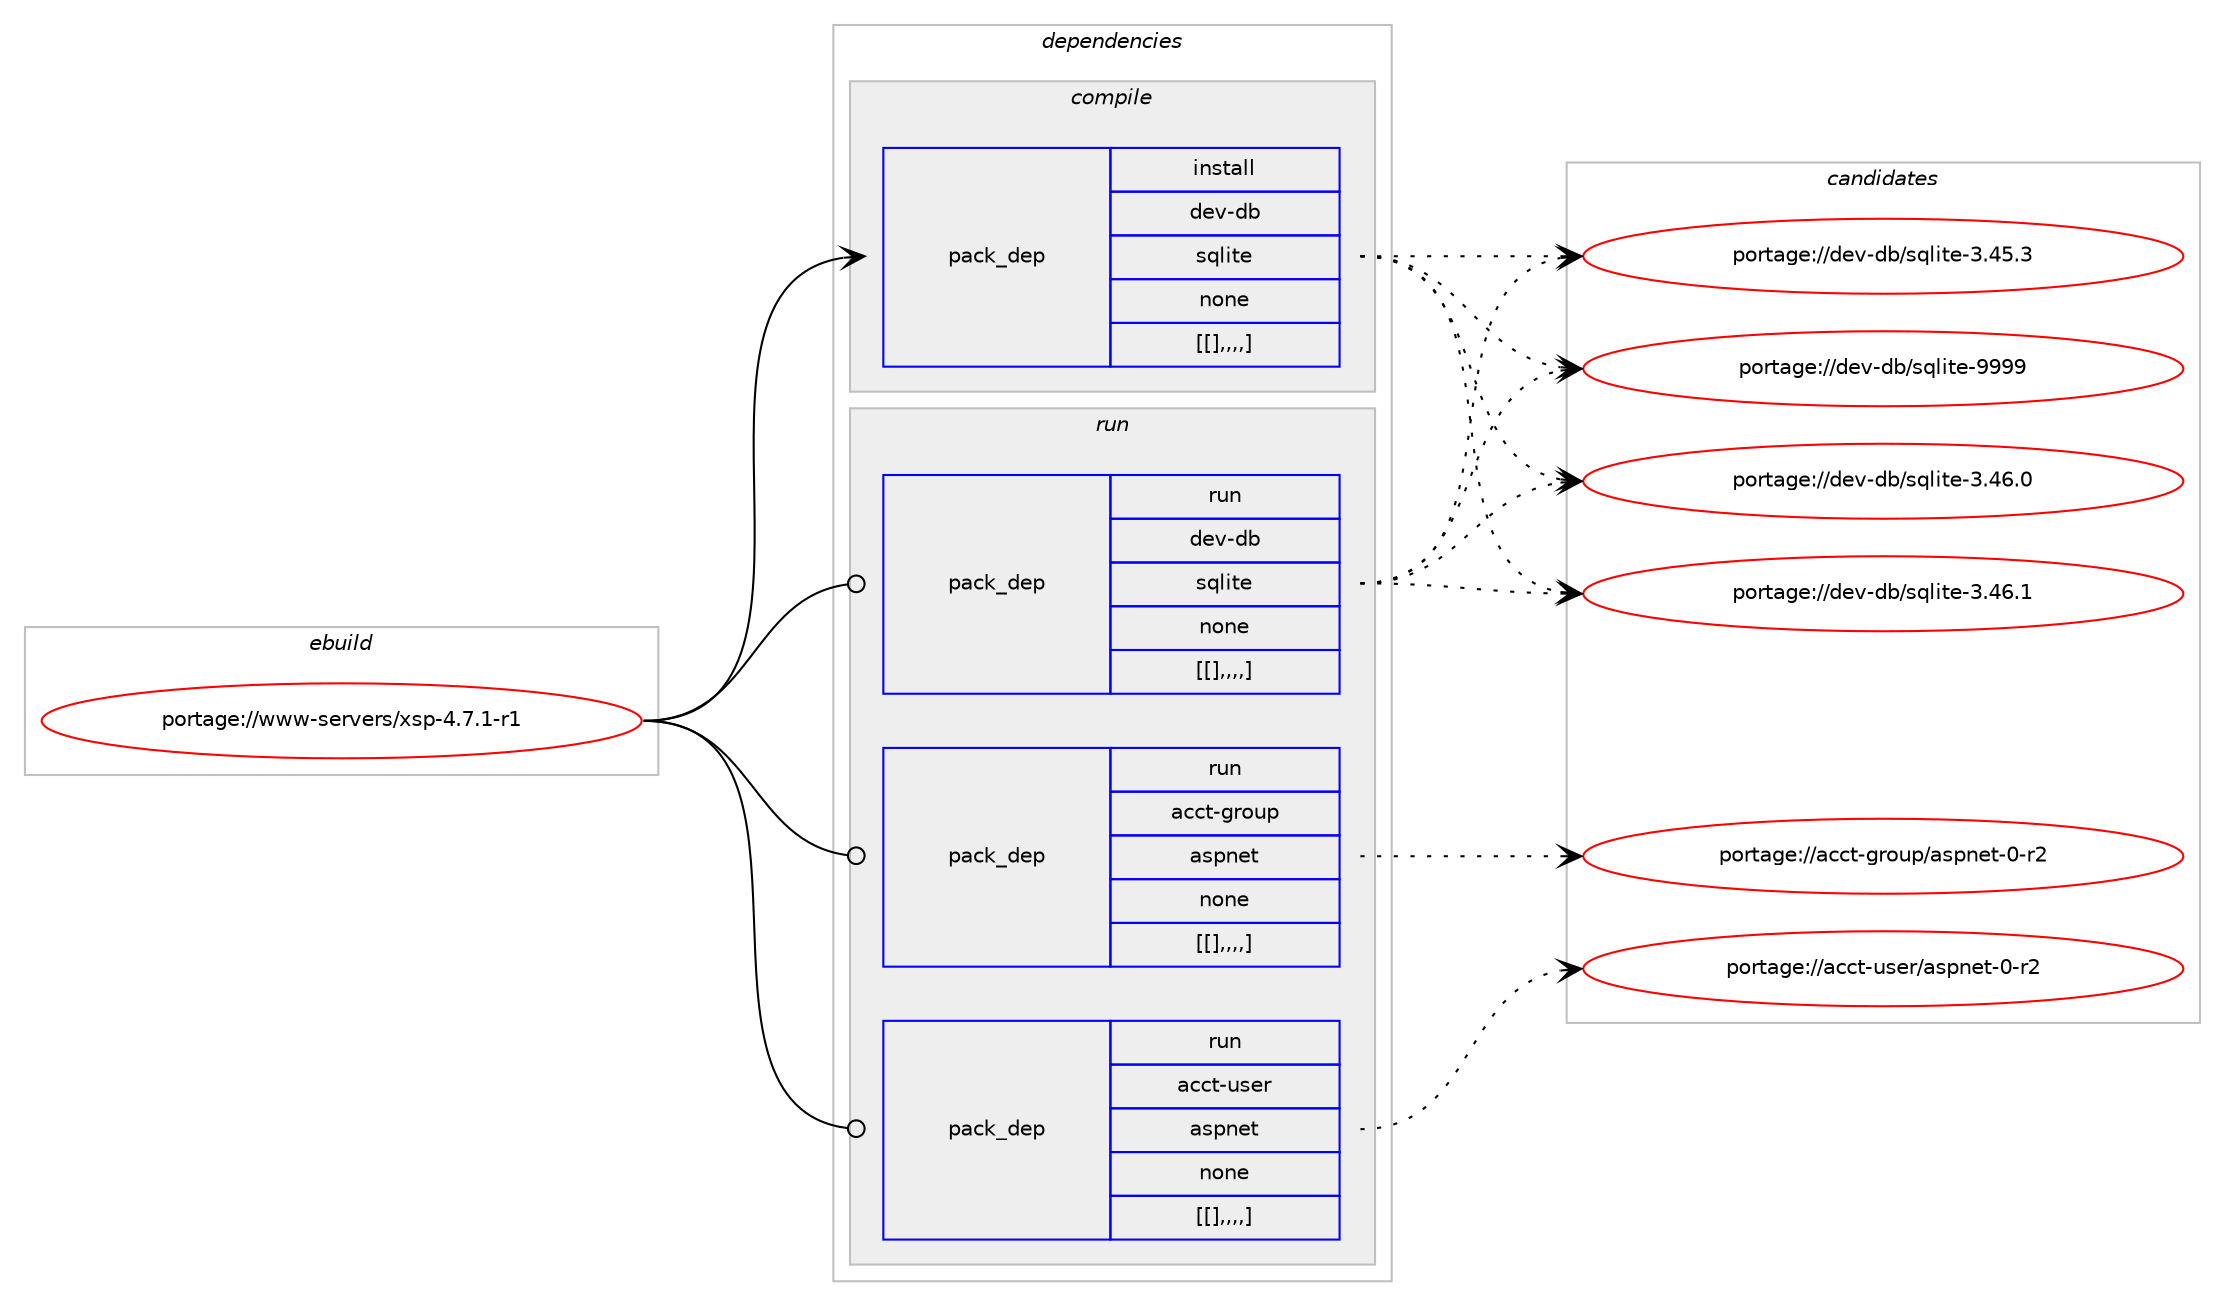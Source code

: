 digraph prolog {

# *************
# Graph options
# *************

newrank=true;
concentrate=true;
compound=true;
graph [rankdir=LR,fontname=Helvetica,fontsize=10,ranksep=1.5];#, ranksep=2.5, nodesep=0.2];
edge  [arrowhead=vee];
node  [fontname=Helvetica,fontsize=10];

# **********
# The ebuild
# **********

subgraph cluster_leftcol {
color=gray;
label=<<i>ebuild</i>>;
id [label="portage://www-servers/xsp-4.7.1-r1", color=red, width=4, href="../www-servers/xsp-4.7.1-r1.svg"];
}

# ****************
# The dependencies
# ****************

subgraph cluster_midcol {
color=gray;
label=<<i>dependencies</i>>;
subgraph cluster_compile {
fillcolor="#eeeeee";
style=filled;
label=<<i>compile</i>>;
subgraph pack343768 {
dependency473411 [label=<<TABLE BORDER="0" CELLBORDER="1" CELLSPACING="0" CELLPADDING="4" WIDTH="220"><TR><TD ROWSPAN="6" CELLPADDING="30">pack_dep</TD></TR><TR><TD WIDTH="110">install</TD></TR><TR><TD>dev-db</TD></TR><TR><TD>sqlite</TD></TR><TR><TD>none</TD></TR><TR><TD>[[],,,,]</TD></TR></TABLE>>, shape=none, color=blue];
}
id:e -> dependency473411:w [weight=20,style="solid",arrowhead="vee"];
}
subgraph cluster_compileandrun {
fillcolor="#eeeeee";
style=filled;
label=<<i>compile and run</i>>;
}
subgraph cluster_run {
fillcolor="#eeeeee";
style=filled;
label=<<i>run</i>>;
subgraph pack343769 {
dependency473412 [label=<<TABLE BORDER="0" CELLBORDER="1" CELLSPACING="0" CELLPADDING="4" WIDTH="220"><TR><TD ROWSPAN="6" CELLPADDING="30">pack_dep</TD></TR><TR><TD WIDTH="110">run</TD></TR><TR><TD>acct-group</TD></TR><TR><TD>aspnet</TD></TR><TR><TD>none</TD></TR><TR><TD>[[],,,,]</TD></TR></TABLE>>, shape=none, color=blue];
}
id:e -> dependency473412:w [weight=20,style="solid",arrowhead="odot"];
subgraph pack343770 {
dependency473413 [label=<<TABLE BORDER="0" CELLBORDER="1" CELLSPACING="0" CELLPADDING="4" WIDTH="220"><TR><TD ROWSPAN="6" CELLPADDING="30">pack_dep</TD></TR><TR><TD WIDTH="110">run</TD></TR><TR><TD>acct-user</TD></TR><TR><TD>aspnet</TD></TR><TR><TD>none</TD></TR><TR><TD>[[],,,,]</TD></TR></TABLE>>, shape=none, color=blue];
}
id:e -> dependency473413:w [weight=20,style="solid",arrowhead="odot"];
subgraph pack343771 {
dependency473414 [label=<<TABLE BORDER="0" CELLBORDER="1" CELLSPACING="0" CELLPADDING="4" WIDTH="220"><TR><TD ROWSPAN="6" CELLPADDING="30">pack_dep</TD></TR><TR><TD WIDTH="110">run</TD></TR><TR><TD>dev-db</TD></TR><TR><TD>sqlite</TD></TR><TR><TD>none</TD></TR><TR><TD>[[],,,,]</TD></TR></TABLE>>, shape=none, color=blue];
}
id:e -> dependency473414:w [weight=20,style="solid",arrowhead="odot"];
}
}

# **************
# The candidates
# **************

subgraph cluster_choices {
rank=same;
color=gray;
label=<<i>candidates</i>>;

subgraph choice343768 {
color=black;
nodesep=1;
choice1001011184510098471151131081051161014557575757 [label="portage://dev-db/sqlite-9999", color=red, width=4,href="../dev-db/sqlite-9999.svg"];
choice10010111845100984711511310810511610145514652544649 [label="portage://dev-db/sqlite-3.46.1", color=red, width=4,href="../dev-db/sqlite-3.46.1.svg"];
choice10010111845100984711511310810511610145514652544648 [label="portage://dev-db/sqlite-3.46.0", color=red, width=4,href="../dev-db/sqlite-3.46.0.svg"];
choice10010111845100984711511310810511610145514652534651 [label="portage://dev-db/sqlite-3.45.3", color=red, width=4,href="../dev-db/sqlite-3.45.3.svg"];
dependency473411:e -> choice1001011184510098471151131081051161014557575757:w [style=dotted,weight="100"];
dependency473411:e -> choice10010111845100984711511310810511610145514652544649:w [style=dotted,weight="100"];
dependency473411:e -> choice10010111845100984711511310810511610145514652544648:w [style=dotted,weight="100"];
dependency473411:e -> choice10010111845100984711511310810511610145514652534651:w [style=dotted,weight="100"];
}
subgraph choice343769 {
color=black;
nodesep=1;
choice97999911645103114111117112479711511211010111645484511450 [label="portage://acct-group/aspnet-0-r2", color=red, width=4,href="../acct-group/aspnet-0-r2.svg"];
dependency473412:e -> choice97999911645103114111117112479711511211010111645484511450:w [style=dotted,weight="100"];
}
subgraph choice343770 {
color=black;
nodesep=1;
choice97999911645117115101114479711511211010111645484511450 [label="portage://acct-user/aspnet-0-r2", color=red, width=4,href="../acct-user/aspnet-0-r2.svg"];
dependency473413:e -> choice97999911645117115101114479711511211010111645484511450:w [style=dotted,weight="100"];
}
subgraph choice343771 {
color=black;
nodesep=1;
choice1001011184510098471151131081051161014557575757 [label="portage://dev-db/sqlite-9999", color=red, width=4,href="../dev-db/sqlite-9999.svg"];
choice10010111845100984711511310810511610145514652544649 [label="portage://dev-db/sqlite-3.46.1", color=red, width=4,href="../dev-db/sqlite-3.46.1.svg"];
choice10010111845100984711511310810511610145514652544648 [label="portage://dev-db/sqlite-3.46.0", color=red, width=4,href="../dev-db/sqlite-3.46.0.svg"];
choice10010111845100984711511310810511610145514652534651 [label="portage://dev-db/sqlite-3.45.3", color=red, width=4,href="../dev-db/sqlite-3.45.3.svg"];
dependency473414:e -> choice1001011184510098471151131081051161014557575757:w [style=dotted,weight="100"];
dependency473414:e -> choice10010111845100984711511310810511610145514652544649:w [style=dotted,weight="100"];
dependency473414:e -> choice10010111845100984711511310810511610145514652544648:w [style=dotted,weight="100"];
dependency473414:e -> choice10010111845100984711511310810511610145514652534651:w [style=dotted,weight="100"];
}
}

}
